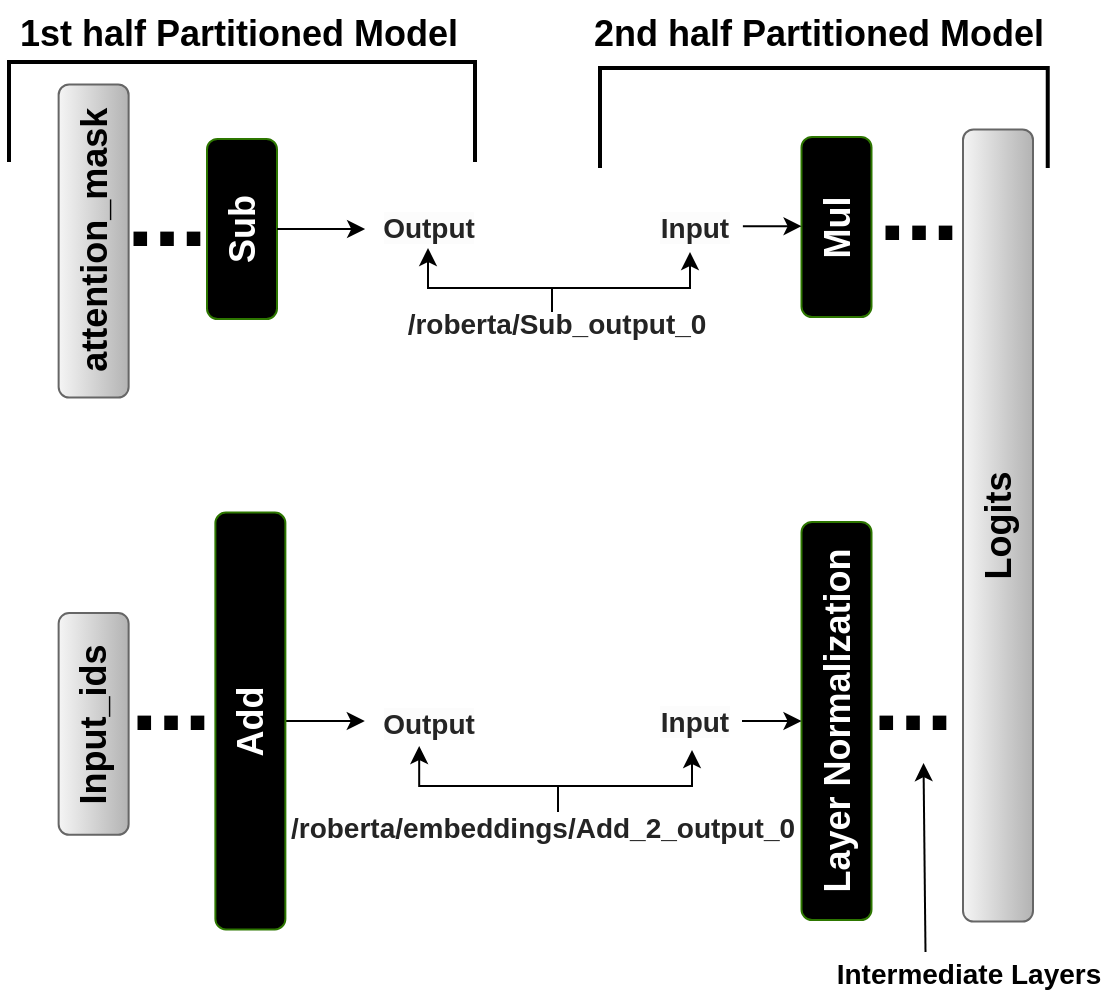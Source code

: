 <mxfile version="24.2.0" type="device">
  <diagram name="Page-1" id="0cxLK6B1qZ-80W-4j8hx">
    <mxGraphModel dx="1221" dy="1030" grid="0" gridSize="10" guides="1" tooltips="1" connect="1" arrows="1" fold="1" page="0" pageScale="1" pageWidth="850" pageHeight="1100" math="0" shadow="0">
      <root>
        <mxCell id="0" />
        <mxCell id="1" parent="0" />
        <mxCell id="Iu25lgEWChFgaFbriD92-103" value="&lt;font style=&quot;font-size: 18px;&quot;&gt;Logits&lt;/font&gt;" style="rounded=1;whiteSpace=wrap;html=1;fillColor=#f5f5f5;gradientColor=#b3b3b3;strokeColor=#666666;fontSize=14;fontStyle=1;rotation=-90;" parent="1" vertex="1">
          <mxGeometry x="402" y="240.25" width="396" height="35" as="geometry" />
        </mxCell>
        <mxCell id="Iu25lgEWChFgaFbriD92-110" value="" style="strokeWidth=2;html=1;shape=mxgraph.flowchart.annotation_1;align=left;pointerEvents=1;direction=south;fontSize=14;fontStyle=1" parent="1" vertex="1">
          <mxGeometry x="401" y="29" width="223.87" height="50" as="geometry" />
        </mxCell>
        <mxCell id="Iu25lgEWChFgaFbriD92-145" value="&lt;font style=&quot;font-size: 48px;&quot;&gt;...&lt;/font&gt;" style="text;html=1;align=center;verticalAlign=middle;resizable=0;points=[];autosize=1;strokeColor=none;fillColor=none;fontSize=14;fontStyle=1" parent="1" vertex="1">
          <mxGeometry x="154" y="66" width="60" height="70" as="geometry" />
        </mxCell>
        <mxCell id="WK32DhDvXuLAIViGbRyr-145" value="" style="strokeWidth=2;html=1;shape=mxgraph.flowchart.annotation_1;align=left;pointerEvents=1;direction=south;fontSize=14;fontStyle=1" parent="1" vertex="1">
          <mxGeometry x="105.5" y="26" width="233" height="50" as="geometry" />
        </mxCell>
        <mxCell id="aZ4RtvFDJK5GRtdwdaWC-2" value="&lt;font style=&quot;font-size: 18px;&quot;&gt;Input_ids&lt;/font&gt;" style="rounded=1;whiteSpace=wrap;html=1;fillColor=#f5f5f5;gradientColor=#b3b3b3;strokeColor=#666666;fontSize=14;fontStyle=1;rotation=-90;" parent="1" vertex="1">
          <mxGeometry x="92.38" y="339.45" width="110.87" height="35" as="geometry" />
        </mxCell>
        <mxCell id="aZ4RtvFDJK5GRtdwdaWC-3" value="&lt;font style=&quot;font-size: 48px;&quot;&gt;...&lt;/font&gt;" style="text;html=1;align=center;verticalAlign=middle;resizable=0;points=[];autosize=1;strokeColor=none;fillColor=none;fontSize=14;fontStyle=1" parent="1" vertex="1">
          <mxGeometry x="529.75" y="63" width="60" height="70" as="geometry" />
        </mxCell>
        <mxCell id="SgD7xv6A9KrI4WXc54sU-36" value="&lt;font style=&quot;font-size: 48px;&quot;&gt;...&lt;/font&gt;" style="text;html=1;align=center;verticalAlign=middle;resizable=0;points=[];autosize=1;strokeColor=none;fillColor=none;fontSize=14;fontStyle=1" parent="1" vertex="1">
          <mxGeometry x="527.0" y="308" width="60" height="70" as="geometry" />
        </mxCell>
        <mxCell id="07rTELGIsbOFbsh4Nyog-2" value="&lt;span style=&quot;font-size: 18px;&quot;&gt;attention_mask&lt;/span&gt;" style="rounded=1;whiteSpace=wrap;html=1;fillColor=#f5f5f5;gradientColor=#b3b3b3;strokeColor=#666666;fontSize=14;fontStyle=1;rotation=-90;" parent="1" vertex="1">
          <mxGeometry x="69.54" y="98.0" width="156.55" height="35" as="geometry" />
        </mxCell>
        <mxCell id="07rTELGIsbOFbsh4Nyog-4" value="&lt;font style=&quot;font-size: 18px;&quot;&gt;Sub&lt;/font&gt;" style="rounded=1;whiteSpace=wrap;html=1;fillColor=#000000;strokeColor=#2D7600;fontSize=14;fontStyle=1;rotation=-90;fontColor=#ffffff;" parent="1" vertex="1">
          <mxGeometry x="177.0" y="92" width="90" height="35" as="geometry" />
        </mxCell>
        <mxCell id="07rTELGIsbOFbsh4Nyog-7" value="&lt;font style=&quot;font-size: 48px;&quot;&gt;...&lt;/font&gt;" style="text;html=1;align=center;verticalAlign=middle;resizable=0;points=[];autosize=1;strokeColor=none;fillColor=none;fontSize=14;fontStyle=1" parent="1" vertex="1">
          <mxGeometry x="156" y="308" width="60" height="70" as="geometry" />
        </mxCell>
        <mxCell id="-583Apwpy-uKcxM53sTH-6" style="edgeStyle=orthogonalEdgeStyle;rounded=0;orthogonalLoop=1;jettySize=auto;html=1;exitX=0.5;exitY=1;exitDx=0;exitDy=0;entryX=-0.027;entryY=0.475;entryDx=0;entryDy=0;entryPerimeter=0;" parent="1" source="07rTELGIsbOFbsh4Nyog-8" target="-583Apwpy-uKcxM53sTH-20" edge="1">
          <mxGeometry relative="1" as="geometry">
            <mxPoint x="285.667" y="357" as="targetPoint" />
          </mxGeometry>
        </mxCell>
        <mxCell id="07rTELGIsbOFbsh4Nyog-8" value="&lt;font style=&quot;font-size: 18px;&quot;&gt;Add&lt;/font&gt;" style="rounded=1;whiteSpace=wrap;html=1;fillColor=#000000;strokeColor=#2D7600;fontSize=14;fontStyle=1;rotation=-90;fontColor=#ffffff;" parent="1" vertex="1">
          <mxGeometry x="122" y="338" width="208.38" height="35" as="geometry" />
        </mxCell>
        <mxCell id="07rTELGIsbOFbsh4Nyog-10" value="&lt;font style=&quot;font-size: 18px;&quot;&gt;Mul&lt;/font&gt;" style="rounded=1;whiteSpace=wrap;html=1;fillColor=#000000;strokeColor=#2D7600;fontSize=14;fontStyle=1;rotation=-90;fontColor=#ffffff;" parent="1" vertex="1">
          <mxGeometry x="474.25" y="91" width="90" height="35" as="geometry" />
        </mxCell>
        <mxCell id="07rTELGIsbOFbsh4Nyog-11" value="&lt;font style=&quot;font-size: 18px;&quot;&gt;Layer Normalization&lt;/font&gt;" style="rounded=1;whiteSpace=wrap;html=1;fillColor=#000000;strokeColor=#2D7600;fontSize=14;fontStyle=1;rotation=-90;fontColor=#ffffff;" parent="1" vertex="1">
          <mxGeometry x="419.75" y="338" width="199" height="35" as="geometry" />
        </mxCell>
        <mxCell id="-583Apwpy-uKcxM53sTH-3" value="&lt;font style=&quot;font-size: 14px;&quot;&gt;Intermediate Layers&lt;/font&gt;" style="text;html=1;align=center;verticalAlign=middle;resizable=0;points=[];autosize=1;strokeColor=none;fillColor=none;fontSize=14;fontStyle=1" parent="1" vertex="1">
          <mxGeometry x="513.75" y="467.49" width="142" height="29" as="geometry" />
        </mxCell>
        <mxCell id="-583Apwpy-uKcxM53sTH-4" value="" style="endArrow=classic;html=1;rounded=0;entryX=0.596;entryY=0.979;entryDx=0;entryDy=0;entryPerimeter=0;" parent="1" target="SgD7xv6A9KrI4WXc54sU-36" edge="1">
          <mxGeometry width="50" height="50" relative="1" as="geometry">
            <mxPoint x="563.75" y="471" as="sourcePoint" />
            <mxPoint x="563.75" y="408" as="targetPoint" />
          </mxGeometry>
        </mxCell>
        <mxCell id="-583Apwpy-uKcxM53sTH-8" value="&lt;font style=&quot;font-size: 18px;&quot;&gt;1st half Partitioned Model&lt;/font&gt;" style="text;html=1;align=center;verticalAlign=middle;resizable=0;points=[];autosize=1;strokeColor=none;fillColor=none;fontSize=14;fontStyle=1" parent="1" vertex="1">
          <mxGeometry x="101.5" y="-5" width="237" height="34" as="geometry" />
        </mxCell>
        <mxCell id="-583Apwpy-uKcxM53sTH-9" value="&lt;font style=&quot;font-size: 18px;&quot;&gt;2nd half Partitioned Model&lt;/font&gt;" style="text;html=1;align=center;verticalAlign=middle;resizable=0;points=[];autosize=1;strokeColor=none;fillColor=none;fontSize=14;fontStyle=1" parent="1" vertex="1">
          <mxGeometry x="388.5" y="-5" width="243" height="34" as="geometry" />
        </mxCell>
        <mxCell id="-583Apwpy-uKcxM53sTH-12" value="&lt;div style=&quot;text-align: start;&quot;&gt;&lt;font color=&quot;#242424&quot;&gt;&lt;span style=&quot;white-space-collapse: preserve;&quot;&gt;/roberta/Sub_output_0&lt;/span&gt;&lt;/font&gt;&lt;br&gt;&lt;/div&gt;" style="text;html=1;align=center;verticalAlign=middle;resizable=0;points=[];autosize=1;strokeColor=none;fillColor=none;fontSize=14;fontStyle=1;rotation=0;" parent="1" vertex="1">
          <mxGeometry x="300" y="142" width="157" height="29" as="geometry" />
        </mxCell>
        <mxCell id="-583Apwpy-uKcxM53sTH-13" value="&lt;div style=&quot;text-align: start;&quot;&gt;&lt;font color=&quot;#242424&quot;&gt;&lt;span style=&quot;white-space-collapse: preserve; background-color: rgb(252, 252, 252);&quot;&gt;Output&lt;/span&gt;&lt;/font&gt;&lt;/div&gt;" style="text;html=1;align=center;verticalAlign=middle;resizable=0;points=[];autosize=1;strokeColor=none;fillColor=none;fontSize=14;fontStyle=1;rotation=0;" parent="1" vertex="1">
          <mxGeometry x="285.0" y="94" width="60" height="29" as="geometry" />
        </mxCell>
        <mxCell id="-583Apwpy-uKcxM53sTH-26" style="edgeStyle=orthogonalEdgeStyle;rounded=0;orthogonalLoop=1;jettySize=auto;html=1;entryX=0.5;entryY=0;entryDx=0;entryDy=0;exitX=1.009;exitY=0.485;exitDx=0;exitDy=0;exitPerimeter=0;" parent="1" source="-583Apwpy-uKcxM53sTH-14" target="07rTELGIsbOFbsh4Nyog-10" edge="1">
          <mxGeometry relative="1" as="geometry">
            <mxPoint x="435" y="108.5" as="sourcePoint" />
          </mxGeometry>
        </mxCell>
        <mxCell id="-583Apwpy-uKcxM53sTH-14" value="&lt;div style=&quot;text-align: start;&quot;&gt;&lt;font color=&quot;#242424&quot;&gt;&lt;span style=&quot;white-space-collapse: preserve; background-color: rgb(252, 252, 252);&quot;&gt;Input&lt;/span&gt;&lt;/font&gt;&lt;/div&gt;" style="text;html=1;align=center;verticalAlign=middle;resizable=0;points=[];autosize=1;strokeColor=none;fillColor=none;fontSize=14;fontStyle=1;rotation=0;" parent="1" vertex="1">
          <mxGeometry x="423.0" y="94" width="49" height="29" as="geometry" />
        </mxCell>
        <mxCell id="-583Apwpy-uKcxM53sTH-15" value="" style="edgeStyle=orthogonalEdgeStyle;rounded=0;orthogonalLoop=1;jettySize=auto;html=1;" parent="1" edge="1">
          <mxGeometry relative="1" as="geometry">
            <Array as="points">
              <mxPoint x="360" y="139" />
              <mxPoint x="446" y="139" />
              <mxPoint x="446" y="121" />
            </Array>
            <mxPoint x="377" y="150" as="sourcePoint" />
            <mxPoint x="446" y="121" as="targetPoint" />
          </mxGeometry>
        </mxCell>
        <mxCell id="-583Apwpy-uKcxM53sTH-16" style="edgeStyle=orthogonalEdgeStyle;rounded=0;orthogonalLoop=1;jettySize=auto;html=1;entryX=0.392;entryY=1.004;entryDx=0;entryDy=0;entryPerimeter=0;" parent="1" edge="1">
          <mxGeometry relative="1" as="geometry">
            <mxPoint x="315" y="119" as="targetPoint" />
            <Array as="points">
              <mxPoint x="377" y="151" />
              <mxPoint x="377" y="139" />
              <mxPoint x="315" y="139" />
            </Array>
            <mxPoint x="377" y="151" as="sourcePoint" />
          </mxGeometry>
        </mxCell>
        <mxCell id="-583Apwpy-uKcxM53sTH-19" value="&lt;div style=&quot;text-align: start;&quot;&gt;&lt;span style=&quot;background-color: initial; white-space-collapse: preserve;&quot;&gt;&lt;font color=&quot;#242424&quot;&gt;/roberta/embeddings/Add_2_output_0&lt;/font&gt;&lt;/span&gt;&lt;/div&gt;" style="text;html=1;align=center;verticalAlign=middle;resizable=0;points=[];autosize=1;strokeColor=none;fillColor=none;fontSize=14;fontStyle=1;rotation=0;" parent="1" vertex="1">
          <mxGeometry x="245" y="394" width="253" height="29" as="geometry" />
        </mxCell>
        <mxCell id="-583Apwpy-uKcxM53sTH-20" value="&lt;div style=&quot;text-align: start;&quot;&gt;&lt;font color=&quot;#242424&quot;&gt;&lt;span style=&quot;white-space-collapse: preserve; background-color: rgb(252, 252, 252);&quot;&gt;Output&lt;/span&gt;&lt;/font&gt;&lt;/div&gt;" style="text;html=1;align=center;verticalAlign=middle;resizable=0;points=[];autosize=1;strokeColor=none;fillColor=none;fontSize=14;fontStyle=1;rotation=0;" parent="1" vertex="1">
          <mxGeometry x="285.0" y="342.45" width="60" height="29" as="geometry" />
        </mxCell>
        <mxCell id="-583Apwpy-uKcxM53sTH-22" value="" style="edgeStyle=orthogonalEdgeStyle;rounded=0;orthogonalLoop=1;jettySize=auto;html=1;" parent="1" target="-583Apwpy-uKcxM53sTH-31" edge="1">
          <mxGeometry relative="1" as="geometry">
            <Array as="points">
              <mxPoint x="380" y="388" />
              <mxPoint x="447" y="388" />
            </Array>
            <mxPoint x="380" y="401" as="sourcePoint" />
            <mxPoint x="447.0" y="368.45" as="targetPoint" />
          </mxGeometry>
        </mxCell>
        <mxCell id="-583Apwpy-uKcxM53sTH-23" style="edgeStyle=orthogonalEdgeStyle;rounded=0;orthogonalLoop=1;jettySize=auto;html=1;entryX=0.392;entryY=1.004;entryDx=0;entryDy=0;entryPerimeter=0;" parent="1" edge="1">
          <mxGeometry relative="1" as="geometry">
            <mxPoint x="310.59" y="368" as="targetPoint" />
            <Array as="points">
              <mxPoint x="380" y="400" />
              <mxPoint x="380" y="388" />
              <mxPoint x="311" y="388" />
            </Array>
            <mxPoint x="380" y="399" as="sourcePoint" />
          </mxGeometry>
        </mxCell>
        <mxCell id="-583Apwpy-uKcxM53sTH-32" style="edgeStyle=orthogonalEdgeStyle;rounded=0;orthogonalLoop=1;jettySize=auto;html=1;entryX=0.5;entryY=0;entryDx=0;entryDy=0;" parent="1" source="-583Apwpy-uKcxM53sTH-31" target="07rTELGIsbOFbsh4Nyog-11" edge="1">
          <mxGeometry relative="1" as="geometry" />
        </mxCell>
        <mxCell id="-583Apwpy-uKcxM53sTH-31" value="&lt;div style=&quot;text-align: start;&quot;&gt;&lt;font color=&quot;#242424&quot;&gt;&lt;span style=&quot;white-space-collapse: preserve; background-color: rgb(252, 252, 252);&quot;&gt;Input&lt;/span&gt;&lt;/font&gt;&lt;/div&gt;" style="text;html=1;align=center;verticalAlign=middle;resizable=0;points=[];autosize=1;strokeColor=none;fillColor=none;fontSize=14;fontStyle=1;rotation=0;" parent="1" vertex="1">
          <mxGeometry x="423.0" y="341" width="49" height="29" as="geometry" />
        </mxCell>
        <mxCell id="ISkq8hz0pCUrQBrqMn6C-2" style="edgeStyle=orthogonalEdgeStyle;rounded=0;orthogonalLoop=1;jettySize=auto;html=1;exitX=0.5;exitY=1;exitDx=0;exitDy=0;entryX=-0.024;entryY=0.536;entryDx=0;entryDy=0;entryPerimeter=0;" edge="1" parent="1" source="07rTELGIsbOFbsh4Nyog-4" target="-583Apwpy-uKcxM53sTH-13">
          <mxGeometry relative="1" as="geometry" />
        </mxCell>
      </root>
    </mxGraphModel>
  </diagram>
</mxfile>
